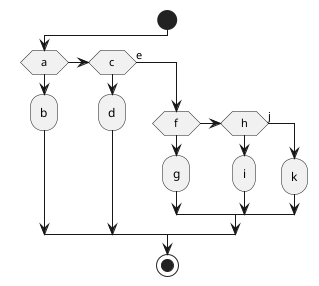 {
  "sha1": "rwekg64ni02rvqm4kdd0jkltli5759n",
  "insertion": {
    "when": "2024-06-04T17:28:44.351Z",
    "user": "plantuml@gmail.com"
  }
}
@startuml
start

if(a)
    :b;
elseif(c) then
        :d;
else(e)
    if(f) then
        :g;
    elseif(h) then
        :i;
    else(j)
        :k;
    endif
endif

stop

@enduml */

